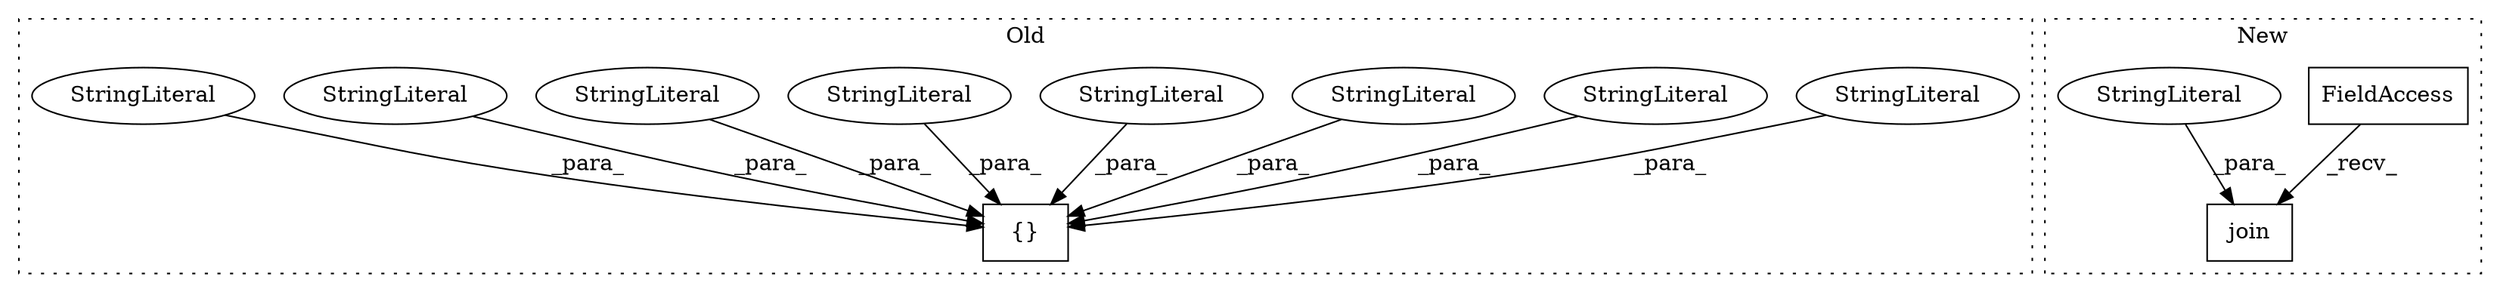 digraph G {
subgraph cluster0 {
1 [label="{}" a="4" s="1214,1310" l="1,1" shape="box"];
5 [label="StringLiteral" a="45" s="1236" l="9" shape="ellipse"];
6 [label="StringLiteral" a="45" s="1246" l="4" shape="ellipse"];
7 [label="StringLiteral" a="45" s="1267" l="8" shape="ellipse"];
8 [label="StringLiteral" a="45" s="1257" l="9" shape="ellipse"];
9 [label="StringLiteral" a="45" s="1276" l="16" shape="ellipse"];
10 [label="StringLiteral" a="45" s="1224" l="6" shape="ellipse"];
11 [label="StringLiteral" a="45" s="1215" l="8" shape="ellipse"];
12 [label="StringLiteral" a="45" s="1251" l="5" shape="ellipse"];
label = "Old";
style="dotted";
}
subgraph cluster1 {
2 [label="join" a="32" s="1600,1622" l="5,1" shape="box"];
3 [label="FieldAccess" a="22" s="1592" l="7" shape="box"];
4 [label="StringLiteral" a="45" s="1616" l="6" shape="ellipse"];
label = "New";
style="dotted";
}
3 -> 2 [label="_recv_"];
4 -> 2 [label="_para_"];
5 -> 1 [label="_para_"];
6 -> 1 [label="_para_"];
7 -> 1 [label="_para_"];
8 -> 1 [label="_para_"];
9 -> 1 [label="_para_"];
10 -> 1 [label="_para_"];
11 -> 1 [label="_para_"];
12 -> 1 [label="_para_"];
}